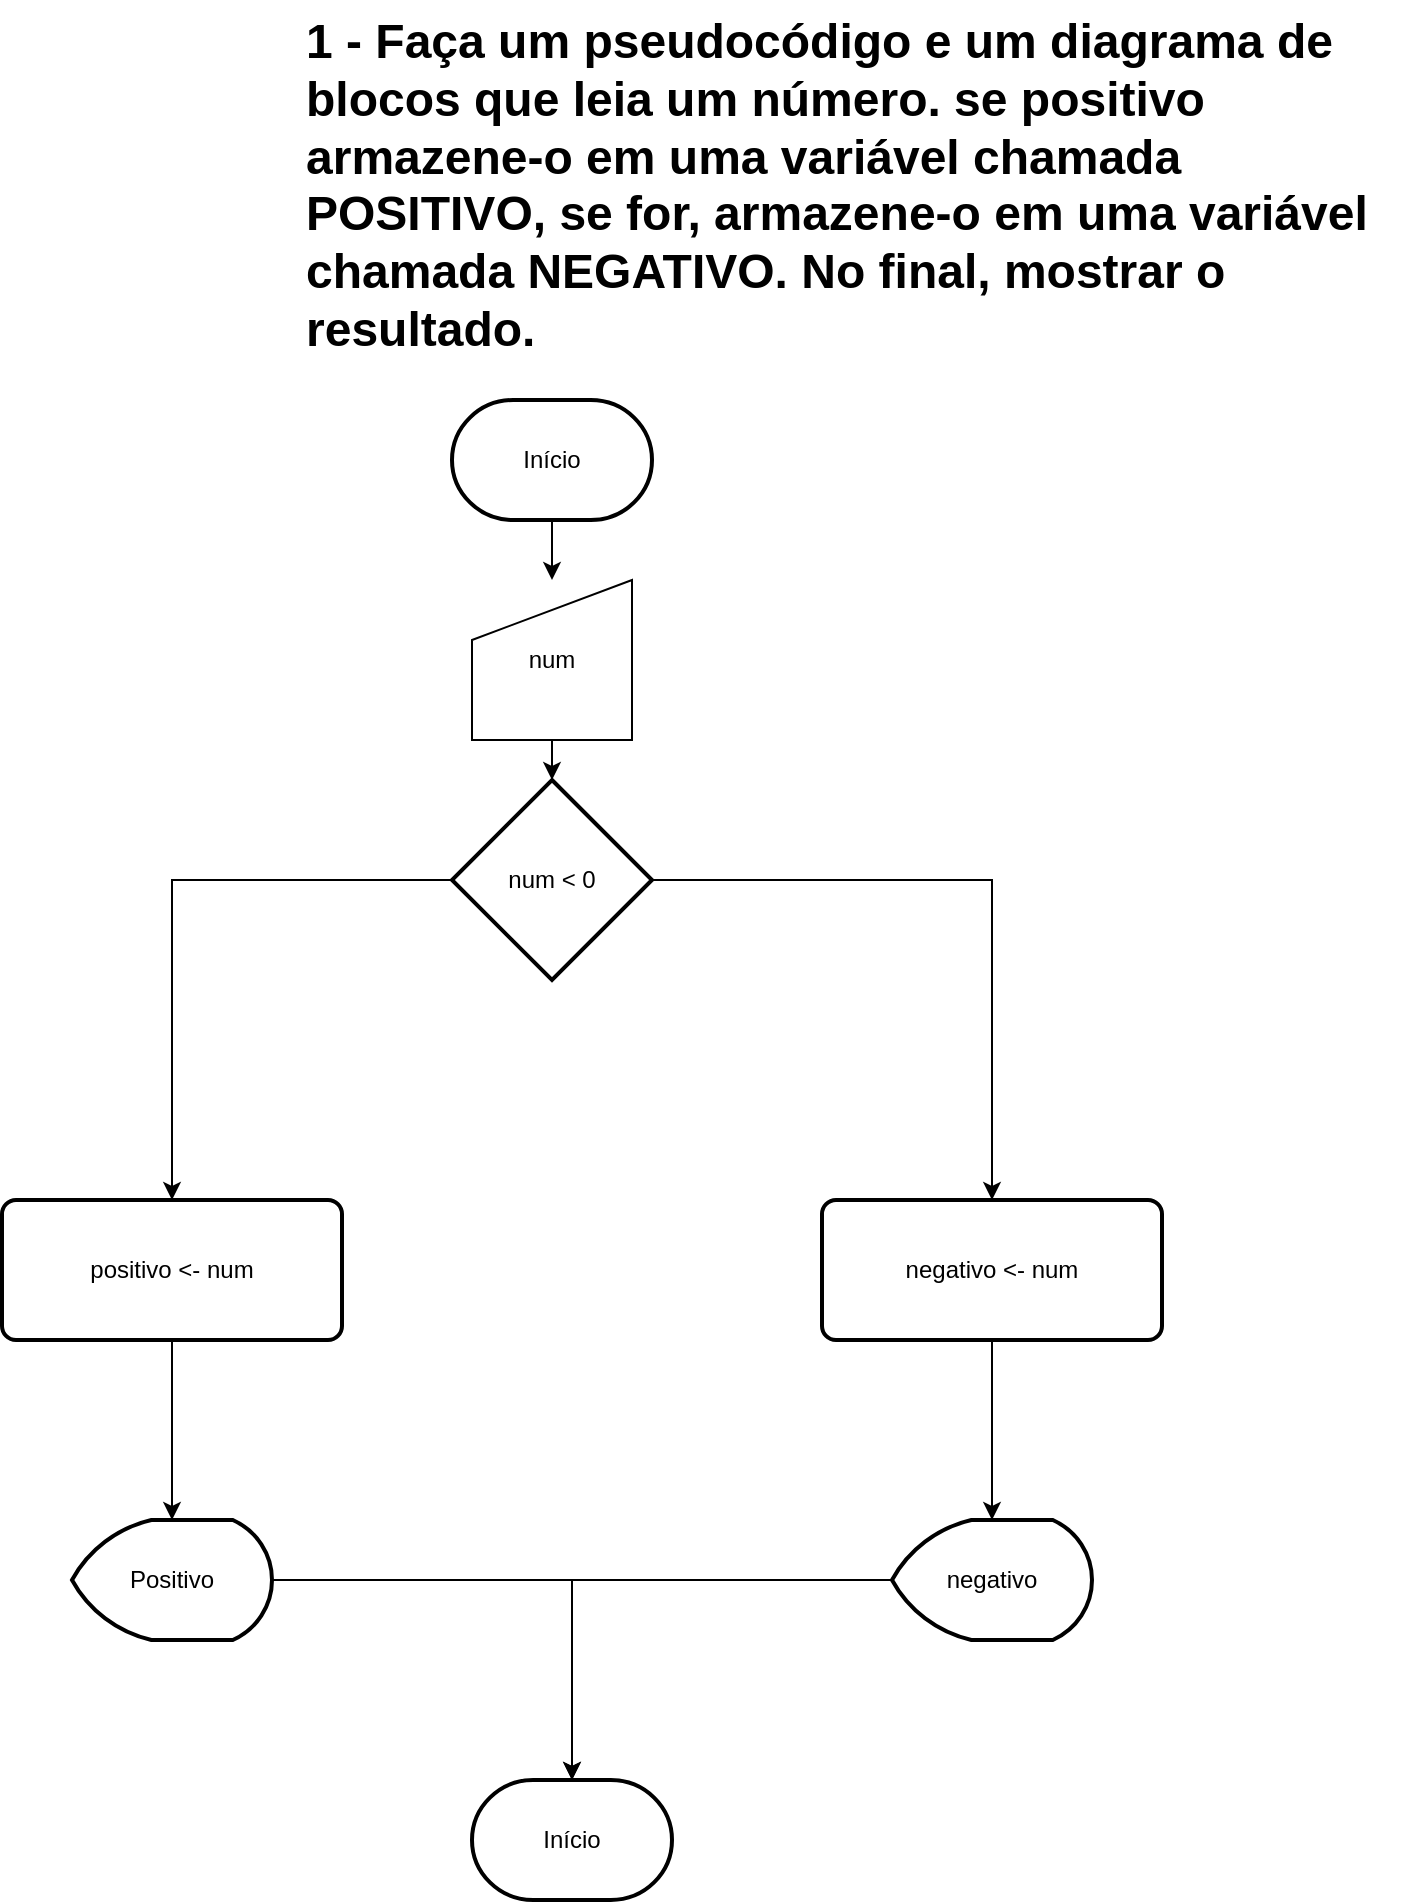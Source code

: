 <mxfile version="27.0.6">
  <diagram name="Page-1" id="vwzElEV9mMVuuLXDs1yB">
    <mxGraphModel dx="1426" dy="743" grid="1" gridSize="10" guides="1" tooltips="1" connect="1" arrows="1" fold="1" page="1" pageScale="1" pageWidth="850" pageHeight="1100" math="0" shadow="0">
      <root>
        <mxCell id="0" />
        <mxCell id="1" parent="0" />
        <mxCell id="18WC10lnvHGb9KURgrPZ-2" value="&lt;h1 style=&quot;margin-top: 0px;&quot;&gt;1 - Faça um pseudocódigo e um diagrama de blocos que leia um número. se positivo armazene-o em uma variável chamada POSITIVO, se for, armazene-o em uma variável chamada NEGATIVO. No final, mostrar o resultado.&lt;/h1&gt;" style="text;html=1;whiteSpace=wrap;overflow=hidden;rounded=0;" vertex="1" parent="1">
          <mxGeometry x="160" y="30" width="550" height="230" as="geometry" />
        </mxCell>
        <mxCell id="18WC10lnvHGb9KURgrPZ-12" style="edgeStyle=orthogonalEdgeStyle;rounded=0;orthogonalLoop=1;jettySize=auto;html=1;" edge="1" parent="1" source="18WC10lnvHGb9KURgrPZ-5" target="18WC10lnvHGb9KURgrPZ-11">
          <mxGeometry relative="1" as="geometry" />
        </mxCell>
        <mxCell id="18WC10lnvHGb9KURgrPZ-14" style="edgeStyle=orthogonalEdgeStyle;rounded=0;orthogonalLoop=1;jettySize=auto;html=1;" edge="1" parent="1" source="18WC10lnvHGb9KURgrPZ-5" target="18WC10lnvHGb9KURgrPZ-13">
          <mxGeometry relative="1" as="geometry" />
        </mxCell>
        <mxCell id="18WC10lnvHGb9KURgrPZ-5" value="num &amp;lt; 0" style="strokeWidth=2;html=1;shape=mxgraph.flowchart.decision;whiteSpace=wrap;" vertex="1" parent="1">
          <mxGeometry x="235" y="420" width="100" height="100" as="geometry" />
        </mxCell>
        <mxCell id="18WC10lnvHGb9KURgrPZ-6" value="Positivo" style="strokeWidth=2;html=1;shape=mxgraph.flowchart.display;whiteSpace=wrap;" vertex="1" parent="1">
          <mxGeometry x="45" y="790" width="100" height="60" as="geometry" />
        </mxCell>
        <mxCell id="18WC10lnvHGb9KURgrPZ-9" value="" style="edgeStyle=orthogonalEdgeStyle;rounded=0;orthogonalLoop=1;jettySize=auto;html=1;" edge="1" parent="1" source="18WC10lnvHGb9KURgrPZ-7" target="18WC10lnvHGb9KURgrPZ-8">
          <mxGeometry relative="1" as="geometry" />
        </mxCell>
        <mxCell id="18WC10lnvHGb9KURgrPZ-7" value="Início" style="strokeWidth=2;html=1;shape=mxgraph.flowchart.terminator;whiteSpace=wrap;" vertex="1" parent="1">
          <mxGeometry x="235" y="230" width="100" height="60" as="geometry" />
        </mxCell>
        <mxCell id="18WC10lnvHGb9KURgrPZ-10" value="" style="edgeStyle=orthogonalEdgeStyle;rounded=0;orthogonalLoop=1;jettySize=auto;html=1;" edge="1" parent="1" source="18WC10lnvHGb9KURgrPZ-8" target="18WC10lnvHGb9KURgrPZ-5">
          <mxGeometry relative="1" as="geometry" />
        </mxCell>
        <mxCell id="18WC10lnvHGb9KURgrPZ-8" value="num" style="shape=manualInput;whiteSpace=wrap;html=1;" vertex="1" parent="1">
          <mxGeometry x="245" y="320" width="80" height="80" as="geometry" />
        </mxCell>
        <mxCell id="18WC10lnvHGb9KURgrPZ-17" value="" style="edgeStyle=orthogonalEdgeStyle;rounded=0;orthogonalLoop=1;jettySize=auto;html=1;" edge="1" parent="1" source="18WC10lnvHGb9KURgrPZ-11" target="18WC10lnvHGb9KURgrPZ-16">
          <mxGeometry relative="1" as="geometry" />
        </mxCell>
        <mxCell id="18WC10lnvHGb9KURgrPZ-11" value="negativo &amp;lt;- num" style="rounded=1;whiteSpace=wrap;html=1;absoluteArcSize=1;arcSize=14;strokeWidth=2;" vertex="1" parent="1">
          <mxGeometry x="420" y="630" width="170" height="70" as="geometry" />
        </mxCell>
        <mxCell id="18WC10lnvHGb9KURgrPZ-15" style="edgeStyle=orthogonalEdgeStyle;rounded=0;orthogonalLoop=1;jettySize=auto;html=1;" edge="1" parent="1" source="18WC10lnvHGb9KURgrPZ-13" target="18WC10lnvHGb9KURgrPZ-6">
          <mxGeometry relative="1" as="geometry" />
        </mxCell>
        <mxCell id="18WC10lnvHGb9KURgrPZ-13" value="positivo &amp;lt;- num" style="rounded=1;whiteSpace=wrap;html=1;absoluteArcSize=1;arcSize=14;strokeWidth=2;" vertex="1" parent="1">
          <mxGeometry x="10" y="630" width="170" height="70" as="geometry" />
        </mxCell>
        <mxCell id="18WC10lnvHGb9KURgrPZ-16" value="negativo" style="strokeWidth=2;html=1;shape=mxgraph.flowchart.display;whiteSpace=wrap;" vertex="1" parent="1">
          <mxGeometry x="455" y="790" width="100" height="60" as="geometry" />
        </mxCell>
        <mxCell id="18WC10lnvHGb9KURgrPZ-18" value="Início" style="strokeWidth=2;html=1;shape=mxgraph.flowchart.terminator;whiteSpace=wrap;" vertex="1" parent="1">
          <mxGeometry x="245" y="920" width="100" height="60" as="geometry" />
        </mxCell>
        <mxCell id="18WC10lnvHGb9KURgrPZ-19" style="edgeStyle=orthogonalEdgeStyle;rounded=0;orthogonalLoop=1;jettySize=auto;html=1;entryX=0.5;entryY=0;entryDx=0;entryDy=0;entryPerimeter=0;" edge="1" parent="1" source="18WC10lnvHGb9KURgrPZ-16" target="18WC10lnvHGb9KURgrPZ-18">
          <mxGeometry relative="1" as="geometry" />
        </mxCell>
        <mxCell id="18WC10lnvHGb9KURgrPZ-21" style="edgeStyle=orthogonalEdgeStyle;rounded=0;orthogonalLoop=1;jettySize=auto;html=1;entryX=0.5;entryY=0;entryDx=0;entryDy=0;entryPerimeter=0;" edge="1" parent="1" source="18WC10lnvHGb9KURgrPZ-6" target="18WC10lnvHGb9KURgrPZ-18">
          <mxGeometry relative="1" as="geometry" />
        </mxCell>
      </root>
    </mxGraphModel>
  </diagram>
</mxfile>
